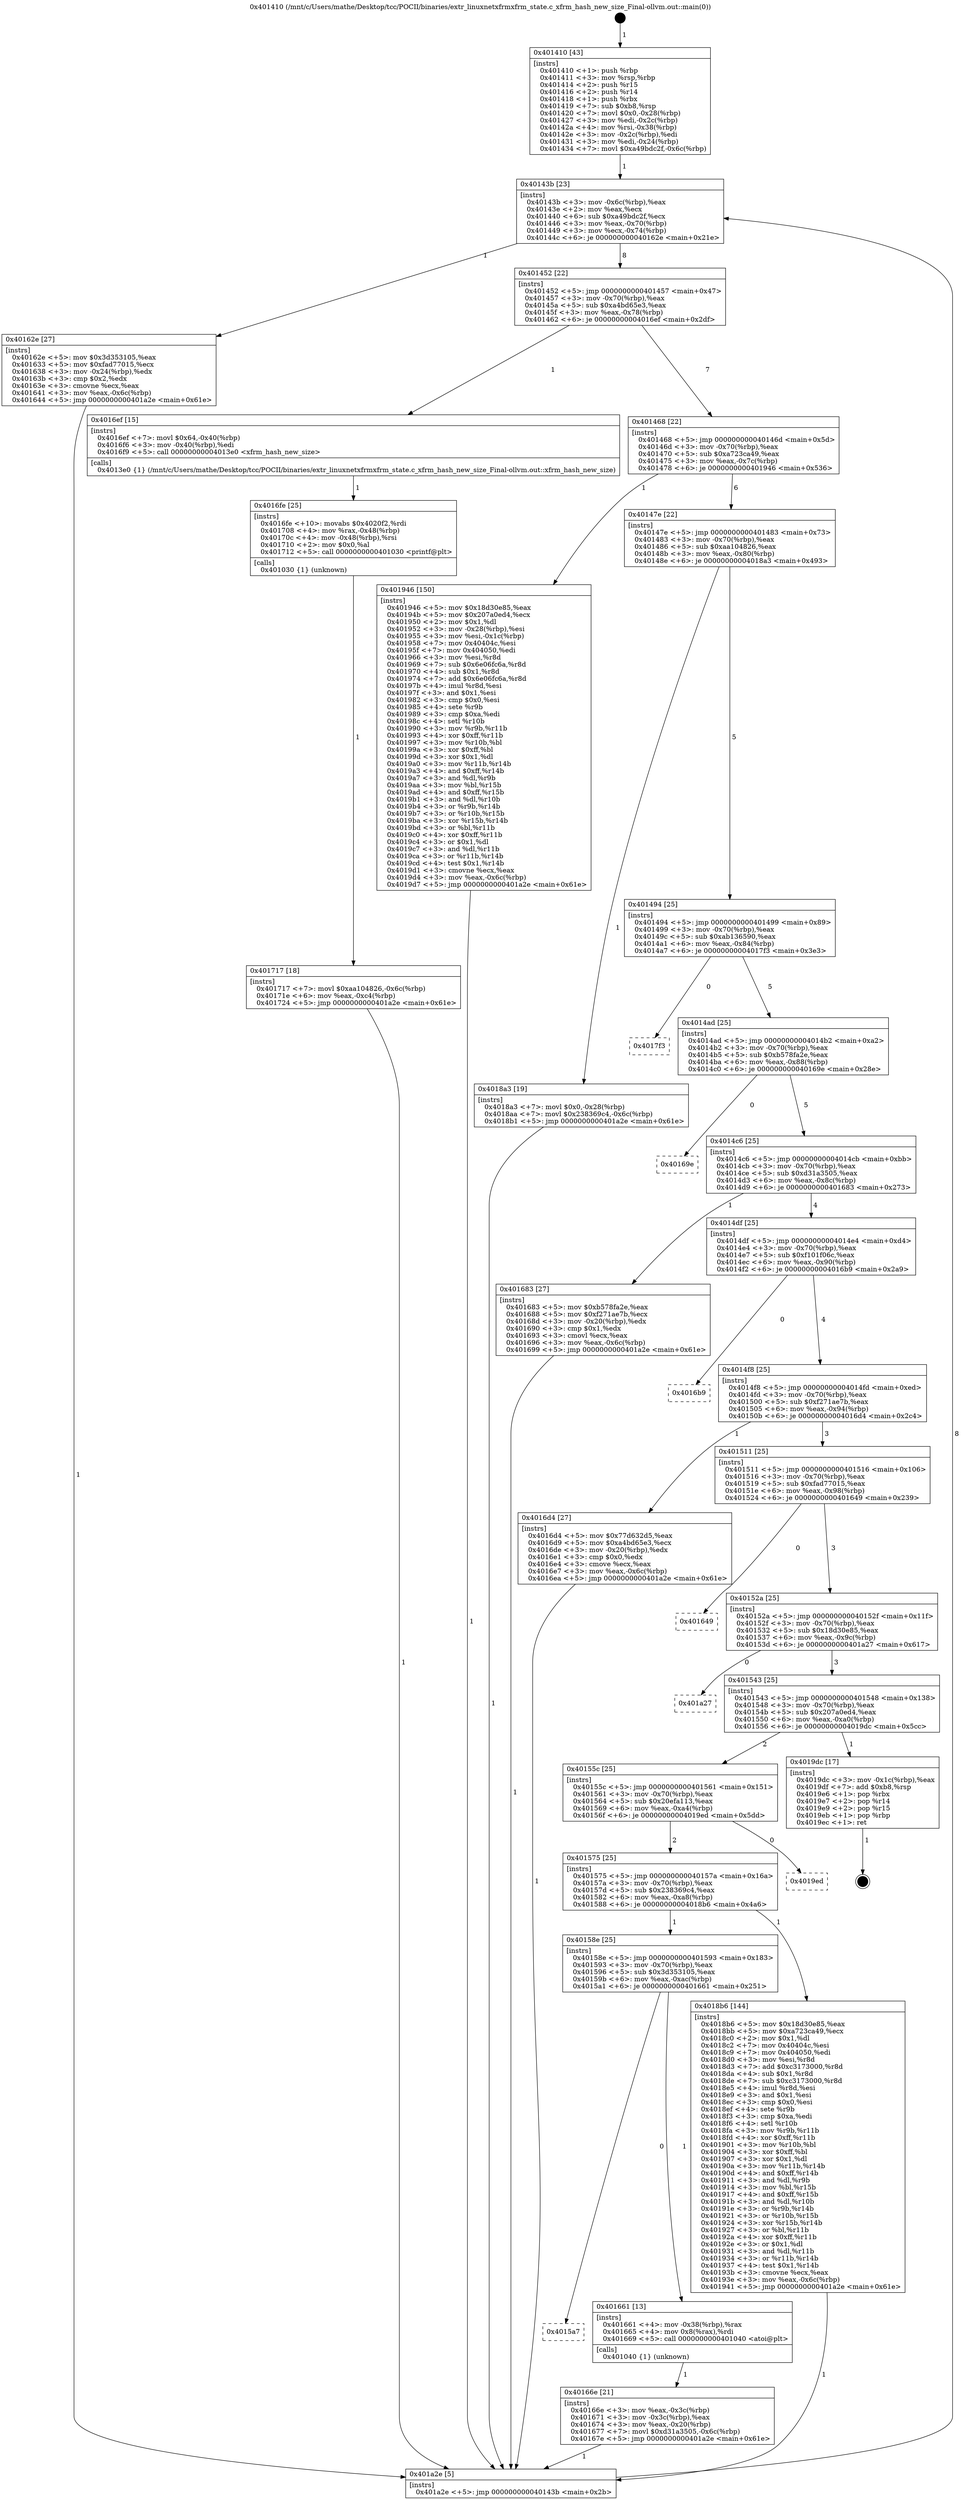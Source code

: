 digraph "0x401410" {
  label = "0x401410 (/mnt/c/Users/mathe/Desktop/tcc/POCII/binaries/extr_linuxnetxfrmxfrm_state.c_xfrm_hash_new_size_Final-ollvm.out::main(0))"
  labelloc = "t"
  node[shape=record]

  Entry [label="",width=0.3,height=0.3,shape=circle,fillcolor=black,style=filled]
  "0x40143b" [label="{
     0x40143b [23]\l
     | [instrs]\l
     &nbsp;&nbsp;0x40143b \<+3\>: mov -0x6c(%rbp),%eax\l
     &nbsp;&nbsp;0x40143e \<+2\>: mov %eax,%ecx\l
     &nbsp;&nbsp;0x401440 \<+6\>: sub $0xa49bdc2f,%ecx\l
     &nbsp;&nbsp;0x401446 \<+3\>: mov %eax,-0x70(%rbp)\l
     &nbsp;&nbsp;0x401449 \<+3\>: mov %ecx,-0x74(%rbp)\l
     &nbsp;&nbsp;0x40144c \<+6\>: je 000000000040162e \<main+0x21e\>\l
  }"]
  "0x40162e" [label="{
     0x40162e [27]\l
     | [instrs]\l
     &nbsp;&nbsp;0x40162e \<+5\>: mov $0x3d353105,%eax\l
     &nbsp;&nbsp;0x401633 \<+5\>: mov $0xfad77015,%ecx\l
     &nbsp;&nbsp;0x401638 \<+3\>: mov -0x24(%rbp),%edx\l
     &nbsp;&nbsp;0x40163b \<+3\>: cmp $0x2,%edx\l
     &nbsp;&nbsp;0x40163e \<+3\>: cmovne %ecx,%eax\l
     &nbsp;&nbsp;0x401641 \<+3\>: mov %eax,-0x6c(%rbp)\l
     &nbsp;&nbsp;0x401644 \<+5\>: jmp 0000000000401a2e \<main+0x61e\>\l
  }"]
  "0x401452" [label="{
     0x401452 [22]\l
     | [instrs]\l
     &nbsp;&nbsp;0x401452 \<+5\>: jmp 0000000000401457 \<main+0x47\>\l
     &nbsp;&nbsp;0x401457 \<+3\>: mov -0x70(%rbp),%eax\l
     &nbsp;&nbsp;0x40145a \<+5\>: sub $0xa4bd65e3,%eax\l
     &nbsp;&nbsp;0x40145f \<+3\>: mov %eax,-0x78(%rbp)\l
     &nbsp;&nbsp;0x401462 \<+6\>: je 00000000004016ef \<main+0x2df\>\l
  }"]
  "0x401a2e" [label="{
     0x401a2e [5]\l
     | [instrs]\l
     &nbsp;&nbsp;0x401a2e \<+5\>: jmp 000000000040143b \<main+0x2b\>\l
  }"]
  "0x401410" [label="{
     0x401410 [43]\l
     | [instrs]\l
     &nbsp;&nbsp;0x401410 \<+1\>: push %rbp\l
     &nbsp;&nbsp;0x401411 \<+3\>: mov %rsp,%rbp\l
     &nbsp;&nbsp;0x401414 \<+2\>: push %r15\l
     &nbsp;&nbsp;0x401416 \<+2\>: push %r14\l
     &nbsp;&nbsp;0x401418 \<+1\>: push %rbx\l
     &nbsp;&nbsp;0x401419 \<+7\>: sub $0xb8,%rsp\l
     &nbsp;&nbsp;0x401420 \<+7\>: movl $0x0,-0x28(%rbp)\l
     &nbsp;&nbsp;0x401427 \<+3\>: mov %edi,-0x2c(%rbp)\l
     &nbsp;&nbsp;0x40142a \<+4\>: mov %rsi,-0x38(%rbp)\l
     &nbsp;&nbsp;0x40142e \<+3\>: mov -0x2c(%rbp),%edi\l
     &nbsp;&nbsp;0x401431 \<+3\>: mov %edi,-0x24(%rbp)\l
     &nbsp;&nbsp;0x401434 \<+7\>: movl $0xa49bdc2f,-0x6c(%rbp)\l
  }"]
  Exit [label="",width=0.3,height=0.3,shape=circle,fillcolor=black,style=filled,peripheries=2]
  "0x4016ef" [label="{
     0x4016ef [15]\l
     | [instrs]\l
     &nbsp;&nbsp;0x4016ef \<+7\>: movl $0x64,-0x40(%rbp)\l
     &nbsp;&nbsp;0x4016f6 \<+3\>: mov -0x40(%rbp),%edi\l
     &nbsp;&nbsp;0x4016f9 \<+5\>: call 00000000004013e0 \<xfrm_hash_new_size\>\l
     | [calls]\l
     &nbsp;&nbsp;0x4013e0 \{1\} (/mnt/c/Users/mathe/Desktop/tcc/POCII/binaries/extr_linuxnetxfrmxfrm_state.c_xfrm_hash_new_size_Final-ollvm.out::xfrm_hash_new_size)\l
  }"]
  "0x401468" [label="{
     0x401468 [22]\l
     | [instrs]\l
     &nbsp;&nbsp;0x401468 \<+5\>: jmp 000000000040146d \<main+0x5d\>\l
     &nbsp;&nbsp;0x40146d \<+3\>: mov -0x70(%rbp),%eax\l
     &nbsp;&nbsp;0x401470 \<+5\>: sub $0xa723ca49,%eax\l
     &nbsp;&nbsp;0x401475 \<+3\>: mov %eax,-0x7c(%rbp)\l
     &nbsp;&nbsp;0x401478 \<+6\>: je 0000000000401946 \<main+0x536\>\l
  }"]
  "0x401717" [label="{
     0x401717 [18]\l
     | [instrs]\l
     &nbsp;&nbsp;0x401717 \<+7\>: movl $0xaa104826,-0x6c(%rbp)\l
     &nbsp;&nbsp;0x40171e \<+6\>: mov %eax,-0xc4(%rbp)\l
     &nbsp;&nbsp;0x401724 \<+5\>: jmp 0000000000401a2e \<main+0x61e\>\l
  }"]
  "0x401946" [label="{
     0x401946 [150]\l
     | [instrs]\l
     &nbsp;&nbsp;0x401946 \<+5\>: mov $0x18d30e85,%eax\l
     &nbsp;&nbsp;0x40194b \<+5\>: mov $0x207a0ed4,%ecx\l
     &nbsp;&nbsp;0x401950 \<+2\>: mov $0x1,%dl\l
     &nbsp;&nbsp;0x401952 \<+3\>: mov -0x28(%rbp),%esi\l
     &nbsp;&nbsp;0x401955 \<+3\>: mov %esi,-0x1c(%rbp)\l
     &nbsp;&nbsp;0x401958 \<+7\>: mov 0x40404c,%esi\l
     &nbsp;&nbsp;0x40195f \<+7\>: mov 0x404050,%edi\l
     &nbsp;&nbsp;0x401966 \<+3\>: mov %esi,%r8d\l
     &nbsp;&nbsp;0x401969 \<+7\>: sub $0x6e06fc6a,%r8d\l
     &nbsp;&nbsp;0x401970 \<+4\>: sub $0x1,%r8d\l
     &nbsp;&nbsp;0x401974 \<+7\>: add $0x6e06fc6a,%r8d\l
     &nbsp;&nbsp;0x40197b \<+4\>: imul %r8d,%esi\l
     &nbsp;&nbsp;0x40197f \<+3\>: and $0x1,%esi\l
     &nbsp;&nbsp;0x401982 \<+3\>: cmp $0x0,%esi\l
     &nbsp;&nbsp;0x401985 \<+4\>: sete %r9b\l
     &nbsp;&nbsp;0x401989 \<+3\>: cmp $0xa,%edi\l
     &nbsp;&nbsp;0x40198c \<+4\>: setl %r10b\l
     &nbsp;&nbsp;0x401990 \<+3\>: mov %r9b,%r11b\l
     &nbsp;&nbsp;0x401993 \<+4\>: xor $0xff,%r11b\l
     &nbsp;&nbsp;0x401997 \<+3\>: mov %r10b,%bl\l
     &nbsp;&nbsp;0x40199a \<+3\>: xor $0xff,%bl\l
     &nbsp;&nbsp;0x40199d \<+3\>: xor $0x1,%dl\l
     &nbsp;&nbsp;0x4019a0 \<+3\>: mov %r11b,%r14b\l
     &nbsp;&nbsp;0x4019a3 \<+4\>: and $0xff,%r14b\l
     &nbsp;&nbsp;0x4019a7 \<+3\>: and %dl,%r9b\l
     &nbsp;&nbsp;0x4019aa \<+3\>: mov %bl,%r15b\l
     &nbsp;&nbsp;0x4019ad \<+4\>: and $0xff,%r15b\l
     &nbsp;&nbsp;0x4019b1 \<+3\>: and %dl,%r10b\l
     &nbsp;&nbsp;0x4019b4 \<+3\>: or %r9b,%r14b\l
     &nbsp;&nbsp;0x4019b7 \<+3\>: or %r10b,%r15b\l
     &nbsp;&nbsp;0x4019ba \<+3\>: xor %r15b,%r14b\l
     &nbsp;&nbsp;0x4019bd \<+3\>: or %bl,%r11b\l
     &nbsp;&nbsp;0x4019c0 \<+4\>: xor $0xff,%r11b\l
     &nbsp;&nbsp;0x4019c4 \<+3\>: or $0x1,%dl\l
     &nbsp;&nbsp;0x4019c7 \<+3\>: and %dl,%r11b\l
     &nbsp;&nbsp;0x4019ca \<+3\>: or %r11b,%r14b\l
     &nbsp;&nbsp;0x4019cd \<+4\>: test $0x1,%r14b\l
     &nbsp;&nbsp;0x4019d1 \<+3\>: cmovne %ecx,%eax\l
     &nbsp;&nbsp;0x4019d4 \<+3\>: mov %eax,-0x6c(%rbp)\l
     &nbsp;&nbsp;0x4019d7 \<+5\>: jmp 0000000000401a2e \<main+0x61e\>\l
  }"]
  "0x40147e" [label="{
     0x40147e [22]\l
     | [instrs]\l
     &nbsp;&nbsp;0x40147e \<+5\>: jmp 0000000000401483 \<main+0x73\>\l
     &nbsp;&nbsp;0x401483 \<+3\>: mov -0x70(%rbp),%eax\l
     &nbsp;&nbsp;0x401486 \<+5\>: sub $0xaa104826,%eax\l
     &nbsp;&nbsp;0x40148b \<+3\>: mov %eax,-0x80(%rbp)\l
     &nbsp;&nbsp;0x40148e \<+6\>: je 00000000004018a3 \<main+0x493\>\l
  }"]
  "0x4016fe" [label="{
     0x4016fe [25]\l
     | [instrs]\l
     &nbsp;&nbsp;0x4016fe \<+10\>: movabs $0x4020f2,%rdi\l
     &nbsp;&nbsp;0x401708 \<+4\>: mov %rax,-0x48(%rbp)\l
     &nbsp;&nbsp;0x40170c \<+4\>: mov -0x48(%rbp),%rsi\l
     &nbsp;&nbsp;0x401710 \<+2\>: mov $0x0,%al\l
     &nbsp;&nbsp;0x401712 \<+5\>: call 0000000000401030 \<printf@plt\>\l
     | [calls]\l
     &nbsp;&nbsp;0x401030 \{1\} (unknown)\l
  }"]
  "0x4018a3" [label="{
     0x4018a3 [19]\l
     | [instrs]\l
     &nbsp;&nbsp;0x4018a3 \<+7\>: movl $0x0,-0x28(%rbp)\l
     &nbsp;&nbsp;0x4018aa \<+7\>: movl $0x238369c4,-0x6c(%rbp)\l
     &nbsp;&nbsp;0x4018b1 \<+5\>: jmp 0000000000401a2e \<main+0x61e\>\l
  }"]
  "0x401494" [label="{
     0x401494 [25]\l
     | [instrs]\l
     &nbsp;&nbsp;0x401494 \<+5\>: jmp 0000000000401499 \<main+0x89\>\l
     &nbsp;&nbsp;0x401499 \<+3\>: mov -0x70(%rbp),%eax\l
     &nbsp;&nbsp;0x40149c \<+5\>: sub $0xab136590,%eax\l
     &nbsp;&nbsp;0x4014a1 \<+6\>: mov %eax,-0x84(%rbp)\l
     &nbsp;&nbsp;0x4014a7 \<+6\>: je 00000000004017f3 \<main+0x3e3\>\l
  }"]
  "0x40166e" [label="{
     0x40166e [21]\l
     | [instrs]\l
     &nbsp;&nbsp;0x40166e \<+3\>: mov %eax,-0x3c(%rbp)\l
     &nbsp;&nbsp;0x401671 \<+3\>: mov -0x3c(%rbp),%eax\l
     &nbsp;&nbsp;0x401674 \<+3\>: mov %eax,-0x20(%rbp)\l
     &nbsp;&nbsp;0x401677 \<+7\>: movl $0xd31a3505,-0x6c(%rbp)\l
     &nbsp;&nbsp;0x40167e \<+5\>: jmp 0000000000401a2e \<main+0x61e\>\l
  }"]
  "0x4017f3" [label="{
     0x4017f3\l
  }", style=dashed]
  "0x4014ad" [label="{
     0x4014ad [25]\l
     | [instrs]\l
     &nbsp;&nbsp;0x4014ad \<+5\>: jmp 00000000004014b2 \<main+0xa2\>\l
     &nbsp;&nbsp;0x4014b2 \<+3\>: mov -0x70(%rbp),%eax\l
     &nbsp;&nbsp;0x4014b5 \<+5\>: sub $0xb578fa2e,%eax\l
     &nbsp;&nbsp;0x4014ba \<+6\>: mov %eax,-0x88(%rbp)\l
     &nbsp;&nbsp;0x4014c0 \<+6\>: je 000000000040169e \<main+0x28e\>\l
  }"]
  "0x4015a7" [label="{
     0x4015a7\l
  }", style=dashed]
  "0x40169e" [label="{
     0x40169e\l
  }", style=dashed]
  "0x4014c6" [label="{
     0x4014c6 [25]\l
     | [instrs]\l
     &nbsp;&nbsp;0x4014c6 \<+5\>: jmp 00000000004014cb \<main+0xbb\>\l
     &nbsp;&nbsp;0x4014cb \<+3\>: mov -0x70(%rbp),%eax\l
     &nbsp;&nbsp;0x4014ce \<+5\>: sub $0xd31a3505,%eax\l
     &nbsp;&nbsp;0x4014d3 \<+6\>: mov %eax,-0x8c(%rbp)\l
     &nbsp;&nbsp;0x4014d9 \<+6\>: je 0000000000401683 \<main+0x273\>\l
  }"]
  "0x401661" [label="{
     0x401661 [13]\l
     | [instrs]\l
     &nbsp;&nbsp;0x401661 \<+4\>: mov -0x38(%rbp),%rax\l
     &nbsp;&nbsp;0x401665 \<+4\>: mov 0x8(%rax),%rdi\l
     &nbsp;&nbsp;0x401669 \<+5\>: call 0000000000401040 \<atoi@plt\>\l
     | [calls]\l
     &nbsp;&nbsp;0x401040 \{1\} (unknown)\l
  }"]
  "0x401683" [label="{
     0x401683 [27]\l
     | [instrs]\l
     &nbsp;&nbsp;0x401683 \<+5\>: mov $0xb578fa2e,%eax\l
     &nbsp;&nbsp;0x401688 \<+5\>: mov $0xf271ae7b,%ecx\l
     &nbsp;&nbsp;0x40168d \<+3\>: mov -0x20(%rbp),%edx\l
     &nbsp;&nbsp;0x401690 \<+3\>: cmp $0x1,%edx\l
     &nbsp;&nbsp;0x401693 \<+3\>: cmovl %ecx,%eax\l
     &nbsp;&nbsp;0x401696 \<+3\>: mov %eax,-0x6c(%rbp)\l
     &nbsp;&nbsp;0x401699 \<+5\>: jmp 0000000000401a2e \<main+0x61e\>\l
  }"]
  "0x4014df" [label="{
     0x4014df [25]\l
     | [instrs]\l
     &nbsp;&nbsp;0x4014df \<+5\>: jmp 00000000004014e4 \<main+0xd4\>\l
     &nbsp;&nbsp;0x4014e4 \<+3\>: mov -0x70(%rbp),%eax\l
     &nbsp;&nbsp;0x4014e7 \<+5\>: sub $0xf101f06c,%eax\l
     &nbsp;&nbsp;0x4014ec \<+6\>: mov %eax,-0x90(%rbp)\l
     &nbsp;&nbsp;0x4014f2 \<+6\>: je 00000000004016b9 \<main+0x2a9\>\l
  }"]
  "0x40158e" [label="{
     0x40158e [25]\l
     | [instrs]\l
     &nbsp;&nbsp;0x40158e \<+5\>: jmp 0000000000401593 \<main+0x183\>\l
     &nbsp;&nbsp;0x401593 \<+3\>: mov -0x70(%rbp),%eax\l
     &nbsp;&nbsp;0x401596 \<+5\>: sub $0x3d353105,%eax\l
     &nbsp;&nbsp;0x40159b \<+6\>: mov %eax,-0xac(%rbp)\l
     &nbsp;&nbsp;0x4015a1 \<+6\>: je 0000000000401661 \<main+0x251\>\l
  }"]
  "0x4016b9" [label="{
     0x4016b9\l
  }", style=dashed]
  "0x4014f8" [label="{
     0x4014f8 [25]\l
     | [instrs]\l
     &nbsp;&nbsp;0x4014f8 \<+5\>: jmp 00000000004014fd \<main+0xed\>\l
     &nbsp;&nbsp;0x4014fd \<+3\>: mov -0x70(%rbp),%eax\l
     &nbsp;&nbsp;0x401500 \<+5\>: sub $0xf271ae7b,%eax\l
     &nbsp;&nbsp;0x401505 \<+6\>: mov %eax,-0x94(%rbp)\l
     &nbsp;&nbsp;0x40150b \<+6\>: je 00000000004016d4 \<main+0x2c4\>\l
  }"]
  "0x4018b6" [label="{
     0x4018b6 [144]\l
     | [instrs]\l
     &nbsp;&nbsp;0x4018b6 \<+5\>: mov $0x18d30e85,%eax\l
     &nbsp;&nbsp;0x4018bb \<+5\>: mov $0xa723ca49,%ecx\l
     &nbsp;&nbsp;0x4018c0 \<+2\>: mov $0x1,%dl\l
     &nbsp;&nbsp;0x4018c2 \<+7\>: mov 0x40404c,%esi\l
     &nbsp;&nbsp;0x4018c9 \<+7\>: mov 0x404050,%edi\l
     &nbsp;&nbsp;0x4018d0 \<+3\>: mov %esi,%r8d\l
     &nbsp;&nbsp;0x4018d3 \<+7\>: add $0xc3173000,%r8d\l
     &nbsp;&nbsp;0x4018da \<+4\>: sub $0x1,%r8d\l
     &nbsp;&nbsp;0x4018de \<+7\>: sub $0xc3173000,%r8d\l
     &nbsp;&nbsp;0x4018e5 \<+4\>: imul %r8d,%esi\l
     &nbsp;&nbsp;0x4018e9 \<+3\>: and $0x1,%esi\l
     &nbsp;&nbsp;0x4018ec \<+3\>: cmp $0x0,%esi\l
     &nbsp;&nbsp;0x4018ef \<+4\>: sete %r9b\l
     &nbsp;&nbsp;0x4018f3 \<+3\>: cmp $0xa,%edi\l
     &nbsp;&nbsp;0x4018f6 \<+4\>: setl %r10b\l
     &nbsp;&nbsp;0x4018fa \<+3\>: mov %r9b,%r11b\l
     &nbsp;&nbsp;0x4018fd \<+4\>: xor $0xff,%r11b\l
     &nbsp;&nbsp;0x401901 \<+3\>: mov %r10b,%bl\l
     &nbsp;&nbsp;0x401904 \<+3\>: xor $0xff,%bl\l
     &nbsp;&nbsp;0x401907 \<+3\>: xor $0x1,%dl\l
     &nbsp;&nbsp;0x40190a \<+3\>: mov %r11b,%r14b\l
     &nbsp;&nbsp;0x40190d \<+4\>: and $0xff,%r14b\l
     &nbsp;&nbsp;0x401911 \<+3\>: and %dl,%r9b\l
     &nbsp;&nbsp;0x401914 \<+3\>: mov %bl,%r15b\l
     &nbsp;&nbsp;0x401917 \<+4\>: and $0xff,%r15b\l
     &nbsp;&nbsp;0x40191b \<+3\>: and %dl,%r10b\l
     &nbsp;&nbsp;0x40191e \<+3\>: or %r9b,%r14b\l
     &nbsp;&nbsp;0x401921 \<+3\>: or %r10b,%r15b\l
     &nbsp;&nbsp;0x401924 \<+3\>: xor %r15b,%r14b\l
     &nbsp;&nbsp;0x401927 \<+3\>: or %bl,%r11b\l
     &nbsp;&nbsp;0x40192a \<+4\>: xor $0xff,%r11b\l
     &nbsp;&nbsp;0x40192e \<+3\>: or $0x1,%dl\l
     &nbsp;&nbsp;0x401931 \<+3\>: and %dl,%r11b\l
     &nbsp;&nbsp;0x401934 \<+3\>: or %r11b,%r14b\l
     &nbsp;&nbsp;0x401937 \<+4\>: test $0x1,%r14b\l
     &nbsp;&nbsp;0x40193b \<+3\>: cmovne %ecx,%eax\l
     &nbsp;&nbsp;0x40193e \<+3\>: mov %eax,-0x6c(%rbp)\l
     &nbsp;&nbsp;0x401941 \<+5\>: jmp 0000000000401a2e \<main+0x61e\>\l
  }"]
  "0x4016d4" [label="{
     0x4016d4 [27]\l
     | [instrs]\l
     &nbsp;&nbsp;0x4016d4 \<+5\>: mov $0x77d632d5,%eax\l
     &nbsp;&nbsp;0x4016d9 \<+5\>: mov $0xa4bd65e3,%ecx\l
     &nbsp;&nbsp;0x4016de \<+3\>: mov -0x20(%rbp),%edx\l
     &nbsp;&nbsp;0x4016e1 \<+3\>: cmp $0x0,%edx\l
     &nbsp;&nbsp;0x4016e4 \<+3\>: cmove %ecx,%eax\l
     &nbsp;&nbsp;0x4016e7 \<+3\>: mov %eax,-0x6c(%rbp)\l
     &nbsp;&nbsp;0x4016ea \<+5\>: jmp 0000000000401a2e \<main+0x61e\>\l
  }"]
  "0x401511" [label="{
     0x401511 [25]\l
     | [instrs]\l
     &nbsp;&nbsp;0x401511 \<+5\>: jmp 0000000000401516 \<main+0x106\>\l
     &nbsp;&nbsp;0x401516 \<+3\>: mov -0x70(%rbp),%eax\l
     &nbsp;&nbsp;0x401519 \<+5\>: sub $0xfad77015,%eax\l
     &nbsp;&nbsp;0x40151e \<+6\>: mov %eax,-0x98(%rbp)\l
     &nbsp;&nbsp;0x401524 \<+6\>: je 0000000000401649 \<main+0x239\>\l
  }"]
  "0x401575" [label="{
     0x401575 [25]\l
     | [instrs]\l
     &nbsp;&nbsp;0x401575 \<+5\>: jmp 000000000040157a \<main+0x16a\>\l
     &nbsp;&nbsp;0x40157a \<+3\>: mov -0x70(%rbp),%eax\l
     &nbsp;&nbsp;0x40157d \<+5\>: sub $0x238369c4,%eax\l
     &nbsp;&nbsp;0x401582 \<+6\>: mov %eax,-0xa8(%rbp)\l
     &nbsp;&nbsp;0x401588 \<+6\>: je 00000000004018b6 \<main+0x4a6\>\l
  }"]
  "0x401649" [label="{
     0x401649\l
  }", style=dashed]
  "0x40152a" [label="{
     0x40152a [25]\l
     | [instrs]\l
     &nbsp;&nbsp;0x40152a \<+5\>: jmp 000000000040152f \<main+0x11f\>\l
     &nbsp;&nbsp;0x40152f \<+3\>: mov -0x70(%rbp),%eax\l
     &nbsp;&nbsp;0x401532 \<+5\>: sub $0x18d30e85,%eax\l
     &nbsp;&nbsp;0x401537 \<+6\>: mov %eax,-0x9c(%rbp)\l
     &nbsp;&nbsp;0x40153d \<+6\>: je 0000000000401a27 \<main+0x617\>\l
  }"]
  "0x4019ed" [label="{
     0x4019ed\l
  }", style=dashed]
  "0x401a27" [label="{
     0x401a27\l
  }", style=dashed]
  "0x401543" [label="{
     0x401543 [25]\l
     | [instrs]\l
     &nbsp;&nbsp;0x401543 \<+5\>: jmp 0000000000401548 \<main+0x138\>\l
     &nbsp;&nbsp;0x401548 \<+3\>: mov -0x70(%rbp),%eax\l
     &nbsp;&nbsp;0x40154b \<+5\>: sub $0x207a0ed4,%eax\l
     &nbsp;&nbsp;0x401550 \<+6\>: mov %eax,-0xa0(%rbp)\l
     &nbsp;&nbsp;0x401556 \<+6\>: je 00000000004019dc \<main+0x5cc\>\l
  }"]
  "0x40155c" [label="{
     0x40155c [25]\l
     | [instrs]\l
     &nbsp;&nbsp;0x40155c \<+5\>: jmp 0000000000401561 \<main+0x151\>\l
     &nbsp;&nbsp;0x401561 \<+3\>: mov -0x70(%rbp),%eax\l
     &nbsp;&nbsp;0x401564 \<+5\>: sub $0x20efa113,%eax\l
     &nbsp;&nbsp;0x401569 \<+6\>: mov %eax,-0xa4(%rbp)\l
     &nbsp;&nbsp;0x40156f \<+6\>: je 00000000004019ed \<main+0x5dd\>\l
  }"]
  "0x4019dc" [label="{
     0x4019dc [17]\l
     | [instrs]\l
     &nbsp;&nbsp;0x4019dc \<+3\>: mov -0x1c(%rbp),%eax\l
     &nbsp;&nbsp;0x4019df \<+7\>: add $0xb8,%rsp\l
     &nbsp;&nbsp;0x4019e6 \<+1\>: pop %rbx\l
     &nbsp;&nbsp;0x4019e7 \<+2\>: pop %r14\l
     &nbsp;&nbsp;0x4019e9 \<+2\>: pop %r15\l
     &nbsp;&nbsp;0x4019eb \<+1\>: pop %rbp\l
     &nbsp;&nbsp;0x4019ec \<+1\>: ret\l
  }"]
  Entry -> "0x401410" [label=" 1"]
  "0x40143b" -> "0x40162e" [label=" 1"]
  "0x40143b" -> "0x401452" [label=" 8"]
  "0x40162e" -> "0x401a2e" [label=" 1"]
  "0x401410" -> "0x40143b" [label=" 1"]
  "0x401a2e" -> "0x40143b" [label=" 8"]
  "0x4019dc" -> Exit [label=" 1"]
  "0x401452" -> "0x4016ef" [label=" 1"]
  "0x401452" -> "0x401468" [label=" 7"]
  "0x401946" -> "0x401a2e" [label=" 1"]
  "0x401468" -> "0x401946" [label=" 1"]
  "0x401468" -> "0x40147e" [label=" 6"]
  "0x4018b6" -> "0x401a2e" [label=" 1"]
  "0x40147e" -> "0x4018a3" [label=" 1"]
  "0x40147e" -> "0x401494" [label=" 5"]
  "0x4018a3" -> "0x401a2e" [label=" 1"]
  "0x401494" -> "0x4017f3" [label=" 0"]
  "0x401494" -> "0x4014ad" [label=" 5"]
  "0x401717" -> "0x401a2e" [label=" 1"]
  "0x4014ad" -> "0x40169e" [label=" 0"]
  "0x4014ad" -> "0x4014c6" [label=" 5"]
  "0x4016fe" -> "0x401717" [label=" 1"]
  "0x4014c6" -> "0x401683" [label=" 1"]
  "0x4014c6" -> "0x4014df" [label=" 4"]
  "0x4016ef" -> "0x4016fe" [label=" 1"]
  "0x4014df" -> "0x4016b9" [label=" 0"]
  "0x4014df" -> "0x4014f8" [label=" 4"]
  "0x401683" -> "0x401a2e" [label=" 1"]
  "0x4014f8" -> "0x4016d4" [label=" 1"]
  "0x4014f8" -> "0x401511" [label=" 3"]
  "0x40166e" -> "0x401a2e" [label=" 1"]
  "0x401511" -> "0x401649" [label=" 0"]
  "0x401511" -> "0x40152a" [label=" 3"]
  "0x40158e" -> "0x4015a7" [label=" 0"]
  "0x40152a" -> "0x401a27" [label=" 0"]
  "0x40152a" -> "0x401543" [label=" 3"]
  "0x40158e" -> "0x401661" [label=" 1"]
  "0x401543" -> "0x4019dc" [label=" 1"]
  "0x401543" -> "0x40155c" [label=" 2"]
  "0x4016d4" -> "0x401a2e" [label=" 1"]
  "0x40155c" -> "0x4019ed" [label=" 0"]
  "0x40155c" -> "0x401575" [label=" 2"]
  "0x401661" -> "0x40166e" [label=" 1"]
  "0x401575" -> "0x4018b6" [label=" 1"]
  "0x401575" -> "0x40158e" [label=" 1"]
}
